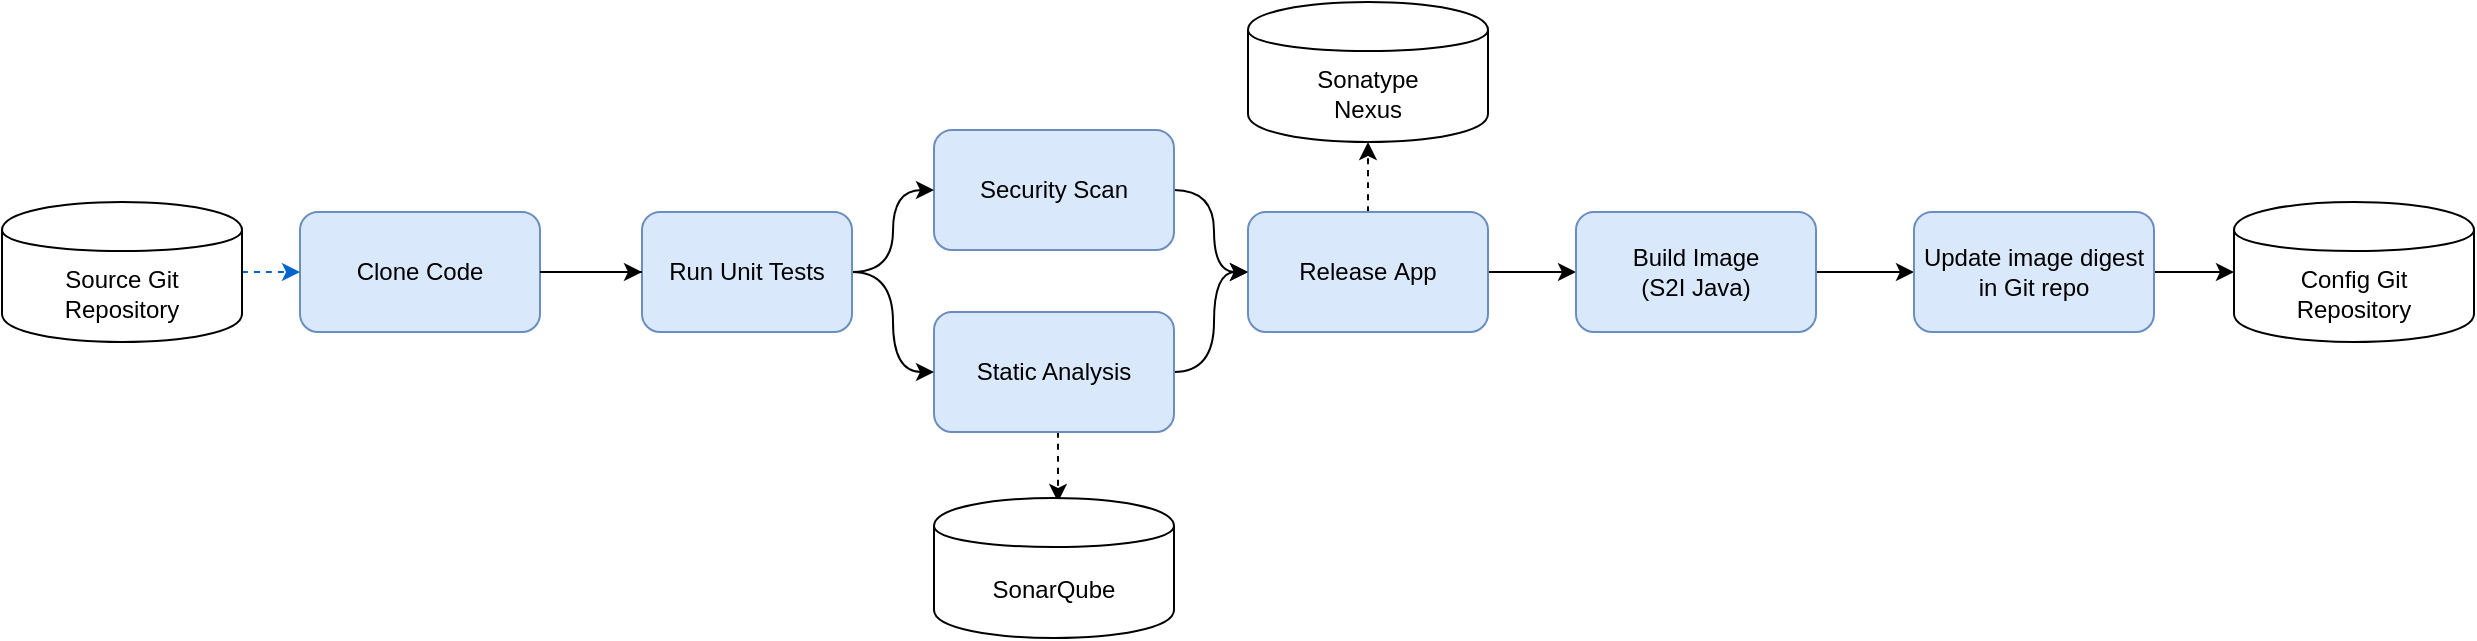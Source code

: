 <mxfile version="17.1.3" type="device"><diagram id="jwPgtpk0tlrnVGVc1EMO" name="Page-1"><mxGraphModel dx="1189" dy="751" grid="1" gridSize="10" guides="1" tooltips="1" connect="1" arrows="1" fold="1" page="1" pageScale="1" pageWidth="850" pageHeight="1100" math="0" shadow="0"><root><mxCell id="0"/><mxCell id="1" parent="0"/><mxCell id="9GLf8t0IWSkNVMKOPnnm-4" style="edgeStyle=entityRelationEdgeStyle;rounded=0;orthogonalLoop=1;jettySize=auto;html=1;exitX=1;exitY=0.5;exitDx=0;exitDy=0;entryX=0;entryY=0.5;entryDx=0;entryDy=0;" edge="1" parent="1" source="2bht7cZ6agdcOskvAX-Z-1" target="9GLf8t0IWSkNVMKOPnnm-1"><mxGeometry relative="1" as="geometry"/></mxCell><mxCell id="2bht7cZ6agdcOskvAX-Z-1" value="Clone Code" style="rounded=1;whiteSpace=wrap;html=1;fillColor=#dae8fc;strokeColor=#6c8ebf;" parent="1" vertex="1"><mxGeometry x="169" y="320" width="120" height="60" as="geometry"/></mxCell><mxCell id="2bht7cZ6agdcOskvAX-Z-12" style="edgeStyle=orthogonalEdgeStyle;curved=1;rounded=0;orthogonalLoop=1;jettySize=auto;html=1;exitX=1;exitY=0.5;exitDx=0;exitDy=0;entryX=0;entryY=0.5;entryDx=0;entryDy=0;dashed=1;strokeColor=#0066CC;" parent="1" source="2bht7cZ6agdcOskvAX-Z-2" target="2bht7cZ6agdcOskvAX-Z-1" edge="1"><mxGeometry relative="1" as="geometry"><mxPoint x="97" y="350" as="sourcePoint"/><mxPoint x="147" y="350" as="targetPoint"/></mxGeometry></mxCell><mxCell id="2bht7cZ6agdcOskvAX-Z-2" value="Source Git&lt;br&gt;Repository" style="shape=cylinder;whiteSpace=wrap;html=1;boundedLbl=1;backgroundOutline=1;" parent="1" vertex="1"><mxGeometry x="20" y="315" width="120" height="70" as="geometry"/></mxCell><mxCell id="2bht7cZ6agdcOskvAX-Z-13" style="edgeStyle=orthogonalEdgeStyle;curved=1;rounded=0;orthogonalLoop=1;jettySize=auto;html=1;exitX=0.5;exitY=0;exitDx=0;exitDy=0;entryX=0.5;entryY=1;entryDx=0;entryDy=0;dashed=1;" parent="1" source="2bht7cZ6agdcOskvAX-Z-3" target="2bht7cZ6agdcOskvAX-Z-6" edge="1"><mxGeometry relative="1" as="geometry"><mxPoint x="703" y="290" as="targetPoint"/></mxGeometry></mxCell><mxCell id="2bht7cZ6agdcOskvAX-Z-17" style="edgeStyle=orthogonalEdgeStyle;curved=1;rounded=0;orthogonalLoop=1;jettySize=auto;html=1;entryX=0;entryY=0.5;entryDx=0;entryDy=0;" parent="1" source="jljY0rABO7IAJ6W-n_3Q-1" target="2bht7cZ6agdcOskvAX-Z-3" edge="1"><mxGeometry relative="1" as="geometry"/></mxCell><mxCell id="jljY0rABO7IAJ6W-n_3Q-3" style="edgeStyle=orthogonalEdgeStyle;rounded=0;orthogonalLoop=1;jettySize=auto;html=1;exitX=1;exitY=0.5;exitDx=0;exitDy=0;entryX=0;entryY=0.5;entryDx=0;entryDy=0;" parent="1" source="2bht7cZ6agdcOskvAX-Z-3" target="2bht7cZ6agdcOskvAX-Z-15" edge="1"><mxGeometry relative="1" as="geometry"/></mxCell><mxCell id="2bht7cZ6agdcOskvAX-Z-3" value="Release&amp;nbsp;App" style="rounded=1;whiteSpace=wrap;html=1;fillColor=#dae8fc;strokeColor=#6c8ebf;" parent="1" vertex="1"><mxGeometry x="643" y="320" width="120" height="60" as="geometry"/></mxCell><mxCell id="2bht7cZ6agdcOskvAX-Z-14" style="edgeStyle=orthogonalEdgeStyle;curved=1;rounded=0;orthogonalLoop=1;jettySize=auto;html=1;exitX=0.5;exitY=1;exitDx=0;exitDy=0;entryX=0.5;entryY=0;entryDx=0;entryDy=0;dashed=1;" parent="1" edge="1"><mxGeometry relative="1" as="geometry"><mxPoint x="548" y="430" as="sourcePoint"/><mxPoint x="548" y="465" as="targetPoint"/></mxGeometry></mxCell><mxCell id="2bht7cZ6agdcOskvAX-Z-18" style="edgeStyle=orthogonalEdgeStyle;curved=1;rounded=0;orthogonalLoop=1;jettySize=auto;html=1;exitX=1;exitY=0.5;exitDx=0;exitDy=0;entryX=0;entryY=0.5;entryDx=0;entryDy=0;" parent="1" source="2bht7cZ6agdcOskvAX-Z-4" target="2bht7cZ6agdcOskvAX-Z-3" edge="1"><mxGeometry relative="1" as="geometry"><mxPoint x="626" y="410" as="targetPoint"/></mxGeometry></mxCell><mxCell id="2bht7cZ6agdcOskvAX-Z-4" value="Static Analysis" style="rounded=1;whiteSpace=wrap;html=1;fillColor=#dae8fc;strokeColor=#6c8ebf;" parent="1" vertex="1"><mxGeometry x="486" y="370" width="120" height="60" as="geometry"/></mxCell><mxCell id="2bht7cZ6agdcOskvAX-Z-6" value="Sonatype &lt;br&gt;Nexus" style="shape=cylinder;whiteSpace=wrap;html=1;boundedLbl=1;backgroundOutline=1;" parent="1" vertex="1"><mxGeometry x="643" y="215" width="120" height="70" as="geometry"/></mxCell><mxCell id="2bht7cZ6agdcOskvAX-Z-7" value="SonarQube" style="shape=cylinder;whiteSpace=wrap;html=1;boundedLbl=1;backgroundOutline=1;" parent="1" vertex="1"><mxGeometry x="486" y="463" width="120" height="70" as="geometry"/></mxCell><mxCell id="jljY0rABO7IAJ6W-n_3Q-9" style="edgeStyle=orthogonalEdgeStyle;curved=1;rounded=0;orthogonalLoop=1;jettySize=auto;html=1;exitX=1;exitY=0.5;exitDx=0;exitDy=0;entryX=0;entryY=0.5;entryDx=0;entryDy=0;strokeColor=#000000;" parent="1" source="2bht7cZ6agdcOskvAX-Z-15" target="jljY0rABO7IAJ6W-n_3Q-4" edge="1"><mxGeometry relative="1" as="geometry"/></mxCell><mxCell id="2bht7cZ6agdcOskvAX-Z-15" value="Build Image&lt;br&gt;(S2I Java)" style="rounded=1;whiteSpace=wrap;html=1;fillColor=#dae8fc;strokeColor=#6c8ebf;" parent="1" vertex="1"><mxGeometry x="807" y="320" width="120" height="60" as="geometry"/></mxCell><mxCell id="jljY0rABO7IAJ6W-n_3Q-1" value="Security Scan" style="rounded=1;whiteSpace=wrap;html=1;fillColor=#dae8fc;strokeColor=#6c8ebf;" parent="1" vertex="1"><mxGeometry x="486" y="279" width="120" height="60" as="geometry"/></mxCell><mxCell id="hsUPmcrl7qNF_WSc6s-h-3" style="edgeStyle=orthogonalEdgeStyle;rounded=0;orthogonalLoop=1;jettySize=auto;html=1;exitX=1;exitY=0.5;exitDx=0;exitDy=0;entryX=0;entryY=0.5;entryDx=0;entryDy=0;" parent="1" source="jljY0rABO7IAJ6W-n_3Q-4" target="hsUPmcrl7qNF_WSc6s-h-2" edge="1"><mxGeometry relative="1" as="geometry"/></mxCell><mxCell id="jljY0rABO7IAJ6W-n_3Q-4" value="Update image digest in Git repo" style="rounded=1;whiteSpace=wrap;html=1;fillColor=#dae8fc;strokeColor=#6c8ebf;" parent="1" vertex="1"><mxGeometry x="976" y="320" width="120" height="60" as="geometry"/></mxCell><mxCell id="hsUPmcrl7qNF_WSc6s-h-2" value="Config Git&lt;br&gt;Repository" style="shape=cylinder;whiteSpace=wrap;html=1;boundedLbl=1;backgroundOutline=1;" parent="1" vertex="1"><mxGeometry x="1136" y="315" width="120" height="70" as="geometry"/></mxCell><mxCell id="9GLf8t0IWSkNVMKOPnnm-7" style="edgeStyle=orthogonalEdgeStyle;orthogonalLoop=1;jettySize=auto;html=1;exitX=1;exitY=0.5;exitDx=0;exitDy=0;entryX=0;entryY=0.5;entryDx=0;entryDy=0;curved=1;" edge="1" parent="1" source="9GLf8t0IWSkNVMKOPnnm-1" target="jljY0rABO7IAJ6W-n_3Q-1"><mxGeometry relative="1" as="geometry"/></mxCell><mxCell id="9GLf8t0IWSkNVMKOPnnm-8" style="edgeStyle=orthogonalEdgeStyle;orthogonalLoop=1;jettySize=auto;html=1;exitX=1;exitY=0.5;exitDx=0;exitDy=0;curved=1;" edge="1" parent="1" source="9GLf8t0IWSkNVMKOPnnm-1" target="2bht7cZ6agdcOskvAX-Z-4"><mxGeometry relative="1" as="geometry"/></mxCell><mxCell id="9GLf8t0IWSkNVMKOPnnm-1" value="Run Unit Tests" style="rounded=1;whiteSpace=wrap;html=1;fillColor=#dae8fc;strokeColor=#6c8ebf;" vertex="1" parent="1"><mxGeometry x="340" y="320" width="105" height="60" as="geometry"/></mxCell><mxCell id="9GLf8t0IWSkNVMKOPnnm-3" value="" style="edgeStyle=orthogonalEdgeStyle;curved=1;rounded=0;orthogonalLoop=1;jettySize=auto;html=1;exitX=1;exitY=0.5;exitDx=0;exitDy=0;entryX=0;entryY=0.5;entryDx=0;entryDy=0;endArrow=none;" edge="1" parent="1" source="2bht7cZ6agdcOskvAX-Z-1" target="9GLf8t0IWSkNVMKOPnnm-1"><mxGeometry relative="1" as="geometry"><mxPoint x="289" y="350" as="sourcePoint"/><mxPoint x="440" y="400" as="targetPoint"/></mxGeometry></mxCell></root></mxGraphModel></diagram></mxfile>